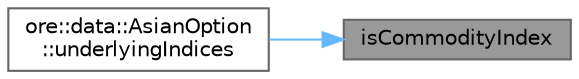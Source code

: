digraph "isCommodityIndex"
{
 // INTERACTIVE_SVG=YES
 // LATEX_PDF_SIZE
  bgcolor="transparent";
  edge [fontname=Helvetica,fontsize=10,labelfontname=Helvetica,labelfontsize=10];
  node [fontname=Helvetica,fontsize=10,shape=box,height=0.2,width=0.4];
  rankdir="RL";
  Node1 [label="isCommodityIndex",height=0.2,width=0.4,color="gray40", fillcolor="grey60", style="filled", fontcolor="black",tooltip="Return true if the indexName is that of an CommodityIndex, otherwise false."];
  Node1 -> Node2 [dir="back",color="steelblue1",style="solid"];
  Node2 [label="ore::data::AsianOption\l::underlyingIndices",height=0.2,width=0.4,color="grey40", fillcolor="white", style="filled",URL="$classore_1_1data_1_1_asian_option.html#a5172c779c3cbbd760ae110e62e08bb35",tooltip=" "];
}

